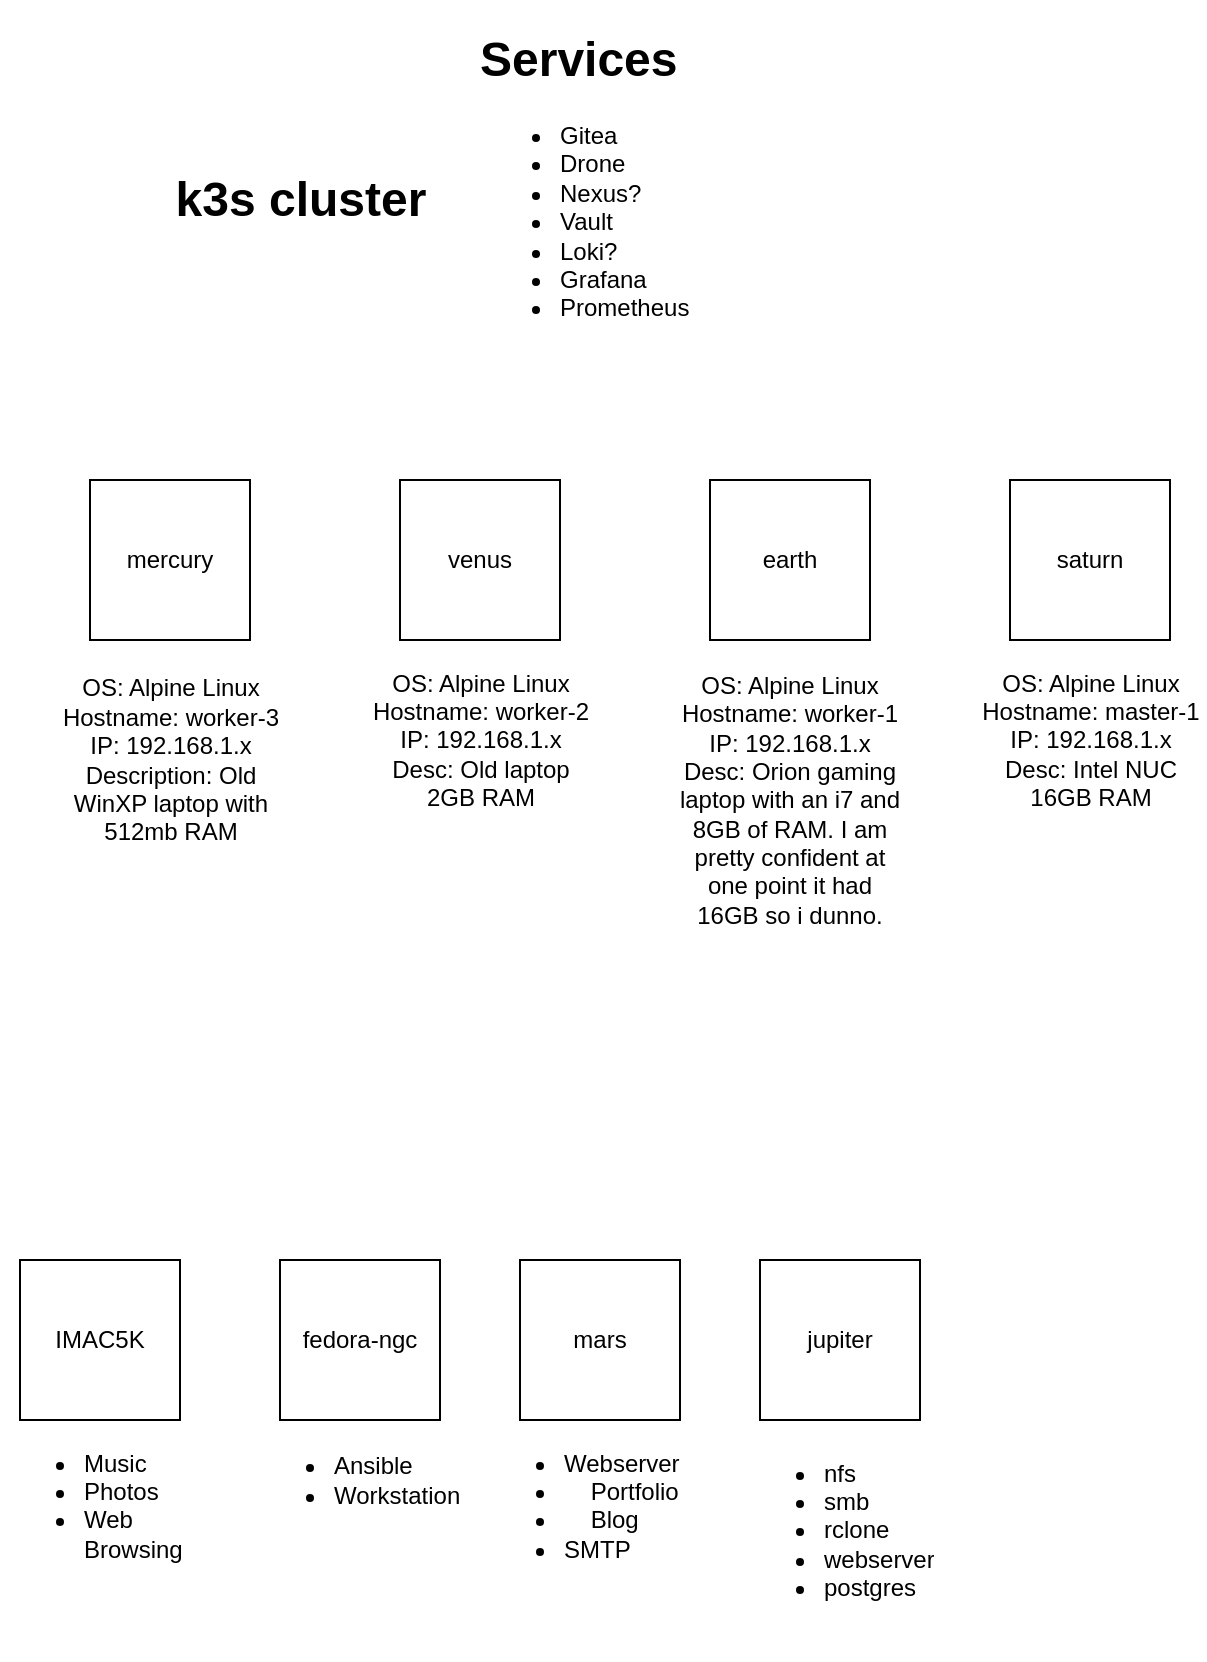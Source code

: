 <mxfile version="13.10.9" type="github">
  <diagram id="prtHgNgQTEPvFCAcTncT" name="Page-1">
    <mxGraphModel dx="1693" dy="1068" grid="1" gridSize="10" guides="1" tooltips="1" connect="1" arrows="1" fold="1" page="1" pageScale="1" pageWidth="827" pageHeight="1169" math="0" shadow="0">
      <root>
        <mxCell id="0" />
        <mxCell id="1" parent="0" />
        <mxCell id="_HTLE3-hLD3I_wHvUJin-1" value="mars" style="whiteSpace=wrap;html=1;aspect=fixed;" parent="1" vertex="1">
          <mxGeometry x="290" y="750" width="80" height="80" as="geometry" />
        </mxCell>
        <mxCell id="_HTLE3-hLD3I_wHvUJin-2" value="earth" style="whiteSpace=wrap;html=1;aspect=fixed;" parent="1" vertex="1">
          <mxGeometry x="385" y="360" width="80" height="80" as="geometry" />
        </mxCell>
        <mxCell id="_HTLE3-hLD3I_wHvUJin-3" value="IMAC5K" style="whiteSpace=wrap;html=1;aspect=fixed;" parent="1" vertex="1">
          <mxGeometry x="40" y="750" width="80" height="80" as="geometry" />
        </mxCell>
        <mxCell id="_HTLE3-hLD3I_wHvUJin-4" value="fedora-ngc" style="whiteSpace=wrap;html=1;aspect=fixed;" parent="1" vertex="1">
          <mxGeometry x="170" y="750" width="80" height="80" as="geometry" />
        </mxCell>
        <mxCell id="_HTLE3-hLD3I_wHvUJin-5" value="saturn" style="whiteSpace=wrap;html=1;aspect=fixed;" parent="1" vertex="1">
          <mxGeometry x="535" y="360" width="80" height="80" as="geometry" />
        </mxCell>
        <mxCell id="_HTLE3-hLD3I_wHvUJin-6" value="jupiter" style="whiteSpace=wrap;html=1;aspect=fixed;" parent="1" vertex="1">
          <mxGeometry x="410" y="750" width="80" height="80" as="geometry" />
        </mxCell>
        <mxCell id="_HTLE3-hLD3I_wHvUJin-7" value="mercury" style="whiteSpace=wrap;html=1;aspect=fixed;" parent="1" vertex="1">
          <mxGeometry x="75" y="360" width="80" height="80" as="geometry" />
        </mxCell>
        <mxCell id="_HTLE3-hLD3I_wHvUJin-8" value="venus" style="whiteSpace=wrap;html=1;aspect=fixed;" parent="1" vertex="1">
          <mxGeometry x="230" y="360" width="80" height="80" as="geometry" />
        </mxCell>
        <mxCell id="_HTLE3-hLD3I_wHvUJin-10" value="&lt;ul&gt;&lt;li&gt;Music&lt;/li&gt;&lt;li&gt;Photos&lt;/li&gt;&lt;li&gt;Web Browsing&lt;/li&gt;&lt;/ul&gt;" style="text;strokeColor=none;fillColor=none;html=1;whiteSpace=wrap;verticalAlign=middle;overflow=hidden;" parent="1" vertex="1">
          <mxGeometry x="30" y="830" width="100" height="80" as="geometry" />
        </mxCell>
        <mxCell id="_HTLE3-hLD3I_wHvUJin-11" value="&lt;ul&gt;&lt;li&gt;Ansible&lt;/li&gt;&lt;li&gt;Workstation&lt;/li&gt;&lt;/ul&gt;" style="text;strokeColor=none;fillColor=none;html=1;whiteSpace=wrap;verticalAlign=middle;overflow=hidden;" parent="1" vertex="1">
          <mxGeometry x="155" y="820" width="110" height="80" as="geometry" />
        </mxCell>
        <mxCell id="_HTLE3-hLD3I_wHvUJin-12" value="&lt;ul&gt;&lt;li&gt;Webserver&lt;/li&gt;&lt;li&gt;&amp;nbsp; &amp;nbsp; Portfolio&lt;/li&gt;&lt;li&gt;&amp;nbsp; &amp;nbsp; Blog&lt;/li&gt;&lt;li&gt;SMTP&lt;/li&gt;&lt;/ul&gt;" style="text;strokeColor=none;fillColor=none;html=1;whiteSpace=wrap;verticalAlign=middle;overflow=hidden;" parent="1" vertex="1">
          <mxGeometry x="270" y="830" width="120" height="80" as="geometry" />
        </mxCell>
        <mxCell id="_HTLE3-hLD3I_wHvUJin-14" value="&lt;ul&gt;&lt;li&gt;nfs&lt;/li&gt;&lt;li&gt;smb&lt;/li&gt;&lt;li&gt;rclone&lt;/li&gt;&lt;li&gt;webserver&lt;/li&gt;&lt;li&gt;postgres&lt;/li&gt;&lt;/ul&gt;" style="text;strokeColor=none;fillColor=none;html=1;whiteSpace=wrap;verticalAlign=middle;overflow=hidden;" parent="1" vertex="1">
          <mxGeometry x="400" y="820" width="100" height="130" as="geometry" />
        </mxCell>
        <mxCell id="_HTLE3-hLD3I_wHvUJin-15" value="&lt;h1&gt;Services&lt;/h1&gt;&lt;p&gt;&lt;/p&gt;&lt;ul&gt;&lt;li&gt;Gitea&lt;/li&gt;&lt;li&gt;Drone&lt;/li&gt;&lt;li&gt;Nexus?&lt;/li&gt;&lt;li&gt;Vault&lt;/li&gt;&lt;li&gt;Loki?&lt;/li&gt;&lt;li&gt;Grafana&lt;/li&gt;&lt;li&gt;Prometheus&lt;/li&gt;&lt;/ul&gt;&lt;p&gt;&lt;/p&gt;" style="text;html=1;strokeColor=none;fillColor=none;spacing=5;spacingTop=-20;whiteSpace=wrap;overflow=hidden;rounded=0;" parent="1" vertex="1">
          <mxGeometry x="265" y="130" width="200" height="215" as="geometry" />
        </mxCell>
        <mxCell id="_HTLE3-hLD3I_wHvUJin-16" value="k3s cluster" style="text;strokeColor=none;fillColor=none;html=1;fontSize=24;fontStyle=1;verticalAlign=middle;align=center;" parent="1" vertex="1">
          <mxGeometry x="130" y="200" width="100" height="40" as="geometry" />
        </mxCell>
        <mxCell id="Z2naL3oyoTYqjXx5qgr6-1" value="OS: Alpine Linux&lt;br&gt;Hostname: worker-3&lt;br&gt;IP: 192.168.1.x&lt;br&gt;Description: Old WinXP laptop with 512mb RAM" style="text;html=1;strokeColor=none;fillColor=none;align=center;verticalAlign=middle;whiteSpace=wrap;rounded=0;" vertex="1" parent="1">
          <mxGeometry x="57.5" y="460" width="115" height="80" as="geometry" />
        </mxCell>
        <mxCell id="Z2naL3oyoTYqjXx5qgr6-2" value="OS: Alpine Linux&lt;br&gt;Hostname: worker-2&lt;br&gt;IP: 192.168.1.x&lt;br&gt;Desc: Old laptop 2GB RAM" style="text;html=1;strokeColor=none;fillColor=none;align=center;verticalAlign=middle;whiteSpace=wrap;rounded=0;" vertex="1" parent="1">
          <mxGeometry x="212.5" y="450" width="115" height="80" as="geometry" />
        </mxCell>
        <mxCell id="Z2naL3oyoTYqjXx5qgr6-3" value="OS: Alpine Linux&lt;br&gt;Hostname: worker-1&lt;br&gt;IP: 192.168.1.x&lt;br&gt;Desc: Orion gaming laptop with an i7 and 8GB of RAM. I am pretty confident at one point it had 16GB so i dunno." style="text;html=1;strokeColor=none;fillColor=none;align=center;verticalAlign=middle;whiteSpace=wrap;rounded=0;" vertex="1" parent="1">
          <mxGeometry x="368" y="460" width="114" height="120" as="geometry" />
        </mxCell>
        <mxCell id="Z2naL3oyoTYqjXx5qgr6-4" value="OS: Alpine Linux&lt;br&gt;Hostname: master-1&lt;br&gt;IP: 192.168.1.x&lt;br&gt;Desc: Intel NUC 16GB RAM" style="text;html=1;strokeColor=none;fillColor=none;align=center;verticalAlign=middle;whiteSpace=wrap;rounded=0;" vertex="1" parent="1">
          <mxGeometry x="517.5" y="450" width="115" height="80" as="geometry" />
        </mxCell>
      </root>
    </mxGraphModel>
  </diagram>
</mxfile>
